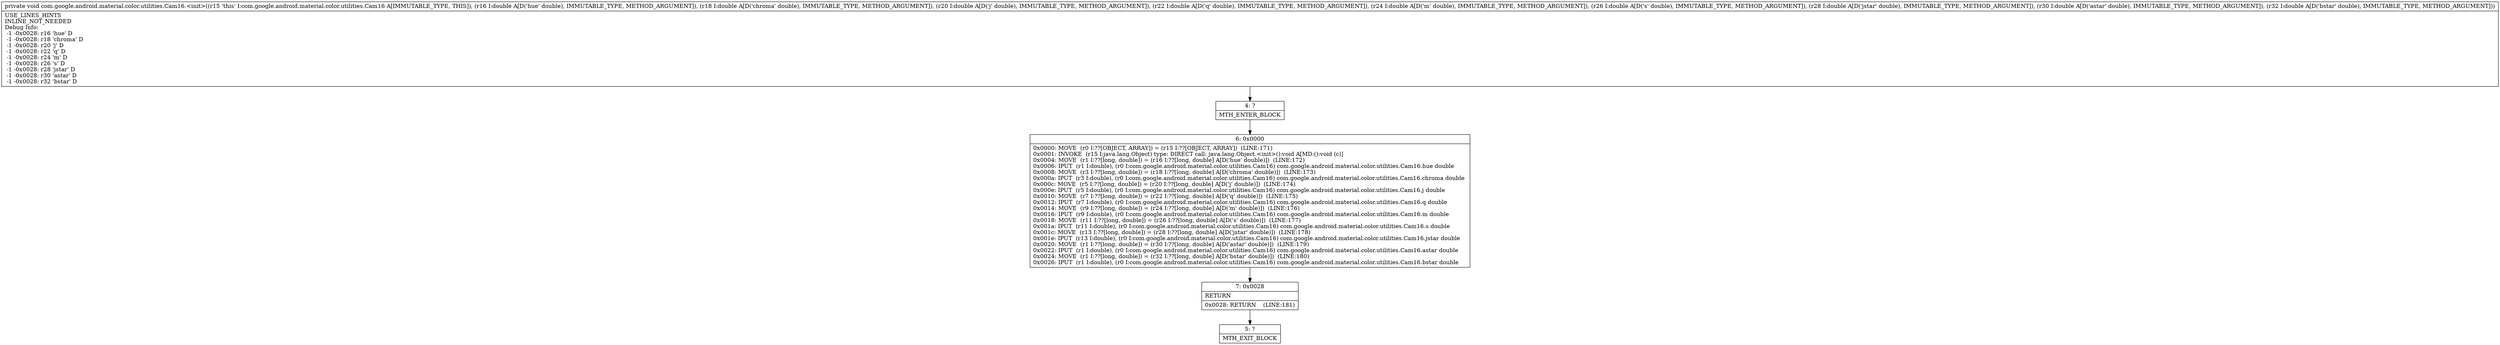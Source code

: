 digraph "CFG forcom.google.android.material.color.utilities.Cam16.\<init\>(DDDDDDDDD)V" {
Node_4 [shape=record,label="{4\:\ ?|MTH_ENTER_BLOCK\l}"];
Node_6 [shape=record,label="{6\:\ 0x0000|0x0000: MOVE  (r0 I:??[OBJECT, ARRAY]) = (r15 I:??[OBJECT, ARRAY])  (LINE:171)\l0x0001: INVOKE  (r15 I:java.lang.Object) type: DIRECT call: java.lang.Object.\<init\>():void A[MD:():void (c)]\l0x0004: MOVE  (r1 I:??[long, double]) = (r16 I:??[long, double] A[D('hue' double)])  (LINE:172)\l0x0006: IPUT  (r1 I:double), (r0 I:com.google.android.material.color.utilities.Cam16) com.google.android.material.color.utilities.Cam16.hue double \l0x0008: MOVE  (r3 I:??[long, double]) = (r18 I:??[long, double] A[D('chroma' double)])  (LINE:173)\l0x000a: IPUT  (r3 I:double), (r0 I:com.google.android.material.color.utilities.Cam16) com.google.android.material.color.utilities.Cam16.chroma double \l0x000c: MOVE  (r5 I:??[long, double]) = (r20 I:??[long, double] A[D('j' double)])  (LINE:174)\l0x000e: IPUT  (r5 I:double), (r0 I:com.google.android.material.color.utilities.Cam16) com.google.android.material.color.utilities.Cam16.j double \l0x0010: MOVE  (r7 I:??[long, double]) = (r22 I:??[long, double] A[D('q' double)])  (LINE:175)\l0x0012: IPUT  (r7 I:double), (r0 I:com.google.android.material.color.utilities.Cam16) com.google.android.material.color.utilities.Cam16.q double \l0x0014: MOVE  (r9 I:??[long, double]) = (r24 I:??[long, double] A[D('m' double)])  (LINE:176)\l0x0016: IPUT  (r9 I:double), (r0 I:com.google.android.material.color.utilities.Cam16) com.google.android.material.color.utilities.Cam16.m double \l0x0018: MOVE  (r11 I:??[long, double]) = (r26 I:??[long, double] A[D('s' double)])  (LINE:177)\l0x001a: IPUT  (r11 I:double), (r0 I:com.google.android.material.color.utilities.Cam16) com.google.android.material.color.utilities.Cam16.s double \l0x001c: MOVE  (r13 I:??[long, double]) = (r28 I:??[long, double] A[D('jstar' double)])  (LINE:178)\l0x001e: IPUT  (r13 I:double), (r0 I:com.google.android.material.color.utilities.Cam16) com.google.android.material.color.utilities.Cam16.jstar double \l0x0020: MOVE  (r1 I:??[long, double]) = (r30 I:??[long, double] A[D('astar' double)])  (LINE:179)\l0x0022: IPUT  (r1 I:double), (r0 I:com.google.android.material.color.utilities.Cam16) com.google.android.material.color.utilities.Cam16.astar double \l0x0024: MOVE  (r1 I:??[long, double]) = (r32 I:??[long, double] A[D('bstar' double)])  (LINE:180)\l0x0026: IPUT  (r1 I:double), (r0 I:com.google.android.material.color.utilities.Cam16) com.google.android.material.color.utilities.Cam16.bstar double \l}"];
Node_7 [shape=record,label="{7\:\ 0x0028|RETURN\l|0x0028: RETURN    (LINE:181)\l}"];
Node_5 [shape=record,label="{5\:\ ?|MTH_EXIT_BLOCK\l}"];
MethodNode[shape=record,label="{private void com.google.android.material.color.utilities.Cam16.\<init\>((r15 'this' I:com.google.android.material.color.utilities.Cam16 A[IMMUTABLE_TYPE, THIS]), (r16 I:double A[D('hue' double), IMMUTABLE_TYPE, METHOD_ARGUMENT]), (r18 I:double A[D('chroma' double), IMMUTABLE_TYPE, METHOD_ARGUMENT]), (r20 I:double A[D('j' double), IMMUTABLE_TYPE, METHOD_ARGUMENT]), (r22 I:double A[D('q' double), IMMUTABLE_TYPE, METHOD_ARGUMENT]), (r24 I:double A[D('m' double), IMMUTABLE_TYPE, METHOD_ARGUMENT]), (r26 I:double A[D('s' double), IMMUTABLE_TYPE, METHOD_ARGUMENT]), (r28 I:double A[D('jstar' double), IMMUTABLE_TYPE, METHOD_ARGUMENT]), (r30 I:double A[D('astar' double), IMMUTABLE_TYPE, METHOD_ARGUMENT]), (r32 I:double A[D('bstar' double), IMMUTABLE_TYPE, METHOD_ARGUMENT]))  | USE_LINES_HINTS\lINLINE_NOT_NEEDED\lDebug Info:\l  \-1 \-0x0028: r16 'hue' D\l  \-1 \-0x0028: r18 'chroma' D\l  \-1 \-0x0028: r20 'j' D\l  \-1 \-0x0028: r22 'q' D\l  \-1 \-0x0028: r24 'm' D\l  \-1 \-0x0028: r26 's' D\l  \-1 \-0x0028: r28 'jstar' D\l  \-1 \-0x0028: r30 'astar' D\l  \-1 \-0x0028: r32 'bstar' D\l}"];
MethodNode -> Node_4;Node_4 -> Node_6;
Node_6 -> Node_7;
Node_7 -> Node_5;
}

